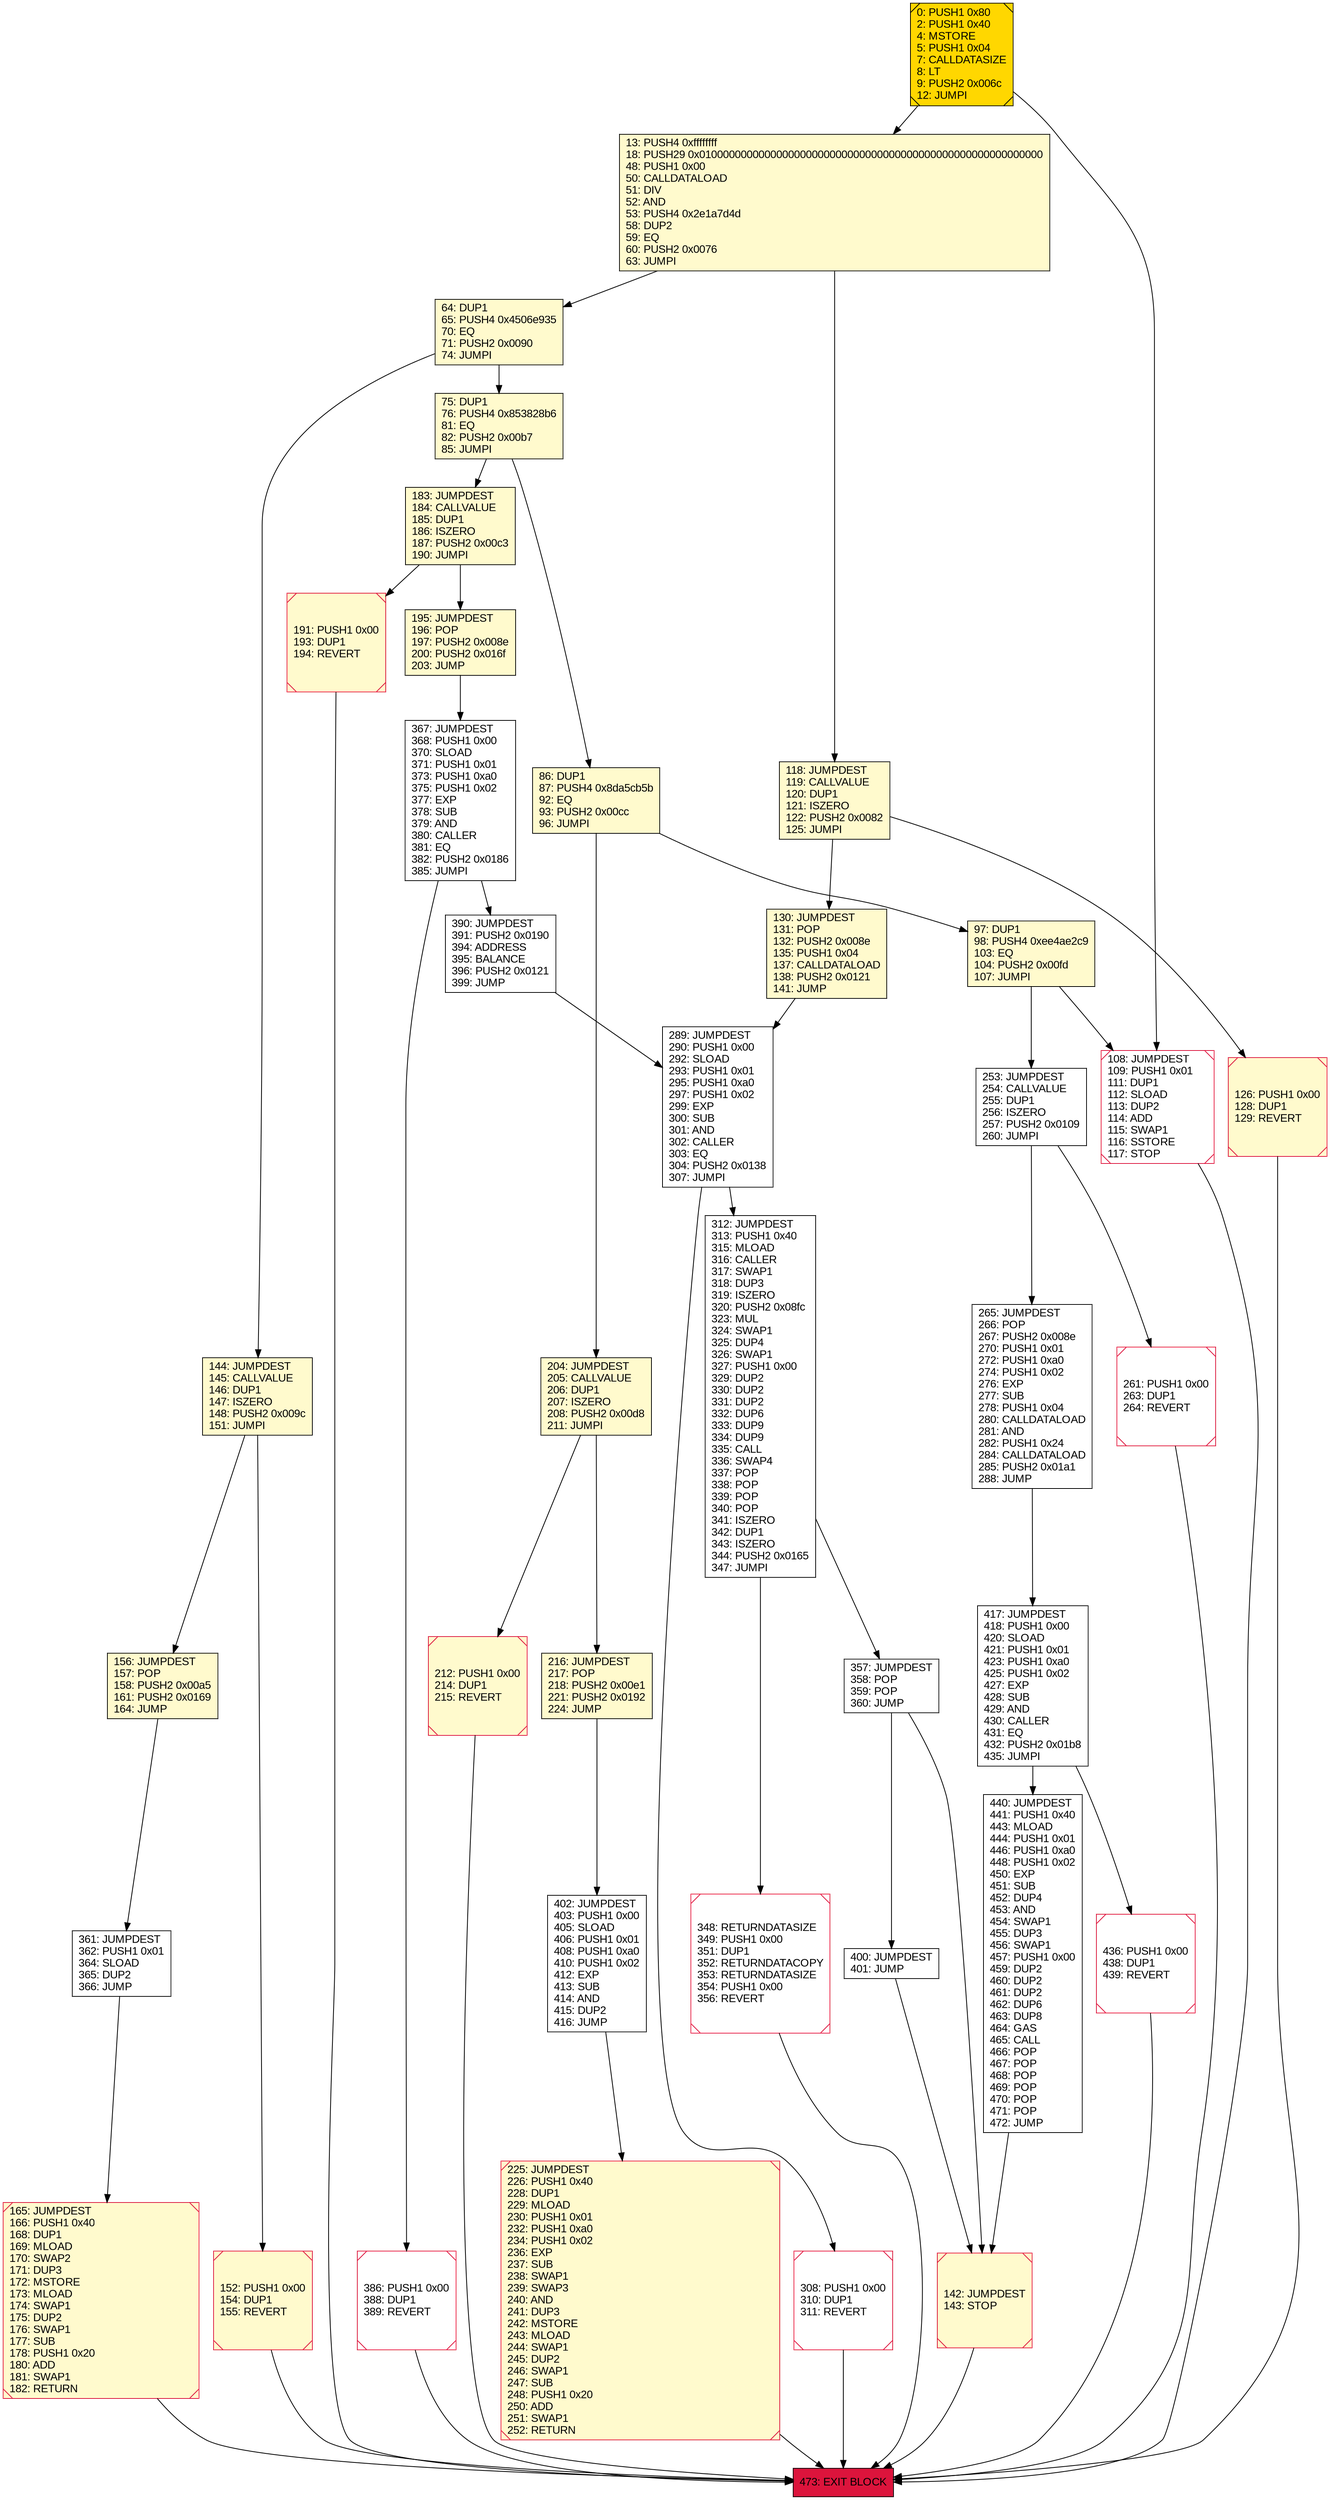 digraph G {
bgcolor=transparent rankdir=UD;
node [shape=box style=filled color=black fillcolor=white fontname=arial fontcolor=black];
165 [label="165: JUMPDEST\l166: PUSH1 0x40\l168: DUP1\l169: MLOAD\l170: SWAP2\l171: DUP3\l172: MSTORE\l173: MLOAD\l174: SWAP1\l175: DUP2\l176: SWAP1\l177: SUB\l178: PUSH1 0x20\l180: ADD\l181: SWAP1\l182: RETURN\l" fillcolor=lemonchiffon shape=Msquare color=crimson ];
108 [label="108: JUMPDEST\l109: PUSH1 0x01\l111: DUP1\l112: SLOAD\l113: DUP2\l114: ADD\l115: SWAP1\l116: SSTORE\l117: STOP\l" shape=Msquare color=crimson ];
348 [label="348: RETURNDATASIZE\l349: PUSH1 0x00\l351: DUP1\l352: RETURNDATACOPY\l353: RETURNDATASIZE\l354: PUSH1 0x00\l356: REVERT\l" shape=Msquare color=crimson ];
156 [label="156: JUMPDEST\l157: POP\l158: PUSH2 0x00a5\l161: PUSH2 0x0169\l164: JUMP\l" fillcolor=lemonchiffon ];
312 [label="312: JUMPDEST\l313: PUSH1 0x40\l315: MLOAD\l316: CALLER\l317: SWAP1\l318: DUP3\l319: ISZERO\l320: PUSH2 0x08fc\l323: MUL\l324: SWAP1\l325: DUP4\l326: SWAP1\l327: PUSH1 0x00\l329: DUP2\l330: DUP2\l331: DUP2\l332: DUP6\l333: DUP9\l334: DUP9\l335: CALL\l336: SWAP4\l337: POP\l338: POP\l339: POP\l340: POP\l341: ISZERO\l342: DUP1\l343: ISZERO\l344: PUSH2 0x0165\l347: JUMPI\l" ];
130 [label="130: JUMPDEST\l131: POP\l132: PUSH2 0x008e\l135: PUSH1 0x04\l137: CALLDATALOAD\l138: PUSH2 0x0121\l141: JUMP\l" fillcolor=lemonchiffon ];
86 [label="86: DUP1\l87: PUSH4 0x8da5cb5b\l92: EQ\l93: PUSH2 0x00cc\l96: JUMPI\l" fillcolor=lemonchiffon ];
144 [label="144: JUMPDEST\l145: CALLVALUE\l146: DUP1\l147: ISZERO\l148: PUSH2 0x009c\l151: JUMPI\l" fillcolor=lemonchiffon ];
265 [label="265: JUMPDEST\l266: POP\l267: PUSH2 0x008e\l270: PUSH1 0x01\l272: PUSH1 0xa0\l274: PUSH1 0x02\l276: EXP\l277: SUB\l278: PUSH1 0x04\l280: CALLDATALOAD\l281: AND\l282: PUSH1 0x24\l284: CALLDATALOAD\l285: PUSH2 0x01a1\l288: JUMP\l" ];
308 [label="308: PUSH1 0x00\l310: DUP1\l311: REVERT\l" shape=Msquare color=crimson ];
436 [label="436: PUSH1 0x00\l438: DUP1\l439: REVERT\l" shape=Msquare color=crimson ];
97 [label="97: DUP1\l98: PUSH4 0xee4ae2c9\l103: EQ\l104: PUSH2 0x00fd\l107: JUMPI\l" fillcolor=lemonchiffon ];
473 [label="473: EXIT BLOCK\l" fillcolor=crimson ];
225 [label="225: JUMPDEST\l226: PUSH1 0x40\l228: DUP1\l229: MLOAD\l230: PUSH1 0x01\l232: PUSH1 0xa0\l234: PUSH1 0x02\l236: EXP\l237: SUB\l238: SWAP1\l239: SWAP3\l240: AND\l241: DUP3\l242: MSTORE\l243: MLOAD\l244: SWAP1\l245: DUP2\l246: SWAP1\l247: SUB\l248: PUSH1 0x20\l250: ADD\l251: SWAP1\l252: RETURN\l" fillcolor=lemonchiffon shape=Msquare color=crimson ];
440 [label="440: JUMPDEST\l441: PUSH1 0x40\l443: MLOAD\l444: PUSH1 0x01\l446: PUSH1 0xa0\l448: PUSH1 0x02\l450: EXP\l451: SUB\l452: DUP4\l453: AND\l454: SWAP1\l455: DUP3\l456: SWAP1\l457: PUSH1 0x00\l459: DUP2\l460: DUP2\l461: DUP2\l462: DUP6\l463: DUP8\l464: GAS\l465: CALL\l466: POP\l467: POP\l468: POP\l469: POP\l470: POP\l471: POP\l472: JUMP\l" ];
142 [label="142: JUMPDEST\l143: STOP\l" fillcolor=lemonchiffon shape=Msquare color=crimson ];
191 [label="191: PUSH1 0x00\l193: DUP1\l194: REVERT\l" fillcolor=lemonchiffon shape=Msquare color=crimson ];
126 [label="126: PUSH1 0x00\l128: DUP1\l129: REVERT\l" fillcolor=lemonchiffon shape=Msquare color=crimson ];
183 [label="183: JUMPDEST\l184: CALLVALUE\l185: DUP1\l186: ISZERO\l187: PUSH2 0x00c3\l190: JUMPI\l" fillcolor=lemonchiffon ];
390 [label="390: JUMPDEST\l391: PUSH2 0x0190\l394: ADDRESS\l395: BALANCE\l396: PUSH2 0x0121\l399: JUMP\l" ];
64 [label="64: DUP1\l65: PUSH4 0x4506e935\l70: EQ\l71: PUSH2 0x0090\l74: JUMPI\l" fillcolor=lemonchiffon ];
386 [label="386: PUSH1 0x00\l388: DUP1\l389: REVERT\l" shape=Msquare color=crimson ];
261 [label="261: PUSH1 0x00\l263: DUP1\l264: REVERT\l" shape=Msquare color=crimson ];
216 [label="216: JUMPDEST\l217: POP\l218: PUSH2 0x00e1\l221: PUSH2 0x0192\l224: JUMP\l" fillcolor=lemonchiffon ];
367 [label="367: JUMPDEST\l368: PUSH1 0x00\l370: SLOAD\l371: PUSH1 0x01\l373: PUSH1 0xa0\l375: PUSH1 0x02\l377: EXP\l378: SUB\l379: AND\l380: CALLER\l381: EQ\l382: PUSH2 0x0186\l385: JUMPI\l" ];
400 [label="400: JUMPDEST\l401: JUMP\l" ];
402 [label="402: JUMPDEST\l403: PUSH1 0x00\l405: SLOAD\l406: PUSH1 0x01\l408: PUSH1 0xa0\l410: PUSH1 0x02\l412: EXP\l413: SUB\l414: AND\l415: DUP2\l416: JUMP\l" ];
195 [label="195: JUMPDEST\l196: POP\l197: PUSH2 0x008e\l200: PUSH2 0x016f\l203: JUMP\l" fillcolor=lemonchiffon ];
75 [label="75: DUP1\l76: PUSH4 0x853828b6\l81: EQ\l82: PUSH2 0x00b7\l85: JUMPI\l" fillcolor=lemonchiffon ];
357 [label="357: JUMPDEST\l358: POP\l359: POP\l360: JUMP\l" ];
289 [label="289: JUMPDEST\l290: PUSH1 0x00\l292: SLOAD\l293: PUSH1 0x01\l295: PUSH1 0xa0\l297: PUSH1 0x02\l299: EXP\l300: SUB\l301: AND\l302: CALLER\l303: EQ\l304: PUSH2 0x0138\l307: JUMPI\l" ];
253 [label="253: JUMPDEST\l254: CALLVALUE\l255: DUP1\l256: ISZERO\l257: PUSH2 0x0109\l260: JUMPI\l" ];
212 [label="212: PUSH1 0x00\l214: DUP1\l215: REVERT\l" fillcolor=lemonchiffon shape=Msquare color=crimson ];
0 [label="0: PUSH1 0x80\l2: PUSH1 0x40\l4: MSTORE\l5: PUSH1 0x04\l7: CALLDATASIZE\l8: LT\l9: PUSH2 0x006c\l12: JUMPI\l" fillcolor=lemonchiffon shape=Msquare fillcolor=gold ];
204 [label="204: JUMPDEST\l205: CALLVALUE\l206: DUP1\l207: ISZERO\l208: PUSH2 0x00d8\l211: JUMPI\l" fillcolor=lemonchiffon ];
152 [label="152: PUSH1 0x00\l154: DUP1\l155: REVERT\l" fillcolor=lemonchiffon shape=Msquare color=crimson ];
13 [label="13: PUSH4 0xffffffff\l18: PUSH29 0x0100000000000000000000000000000000000000000000000000000000\l48: PUSH1 0x00\l50: CALLDATALOAD\l51: DIV\l52: AND\l53: PUSH4 0x2e1a7d4d\l58: DUP2\l59: EQ\l60: PUSH2 0x0076\l63: JUMPI\l" fillcolor=lemonchiffon ];
118 [label="118: JUMPDEST\l119: CALLVALUE\l120: DUP1\l121: ISZERO\l122: PUSH2 0x0082\l125: JUMPI\l" fillcolor=lemonchiffon ];
417 [label="417: JUMPDEST\l418: PUSH1 0x00\l420: SLOAD\l421: PUSH1 0x01\l423: PUSH1 0xa0\l425: PUSH1 0x02\l427: EXP\l428: SUB\l429: AND\l430: CALLER\l431: EQ\l432: PUSH2 0x01b8\l435: JUMPI\l" ];
361 [label="361: JUMPDEST\l362: PUSH1 0x01\l364: SLOAD\l365: DUP2\l366: JUMP\l" ];
225 -> 473;
204 -> 212;
367 -> 390;
367 -> 386;
126 -> 473;
357 -> 400;
183 -> 195;
0 -> 13;
195 -> 367;
216 -> 402;
253 -> 261;
204 -> 216;
390 -> 289;
13 -> 64;
108 -> 473;
86 -> 97;
165 -> 473;
348 -> 473;
97 -> 253;
289 -> 308;
417 -> 440;
118 -> 126;
312 -> 357;
212 -> 473;
265 -> 417;
402 -> 225;
357 -> 142;
156 -> 361;
130 -> 289;
289 -> 312;
400 -> 142;
183 -> 191;
13 -> 118;
142 -> 473;
440 -> 142;
144 -> 156;
191 -> 473;
75 -> 183;
308 -> 473;
436 -> 473;
64 -> 75;
312 -> 348;
97 -> 108;
152 -> 473;
75 -> 86;
417 -> 436;
64 -> 144;
0 -> 108;
118 -> 130;
144 -> 152;
386 -> 473;
253 -> 265;
361 -> 165;
86 -> 204;
261 -> 473;
}